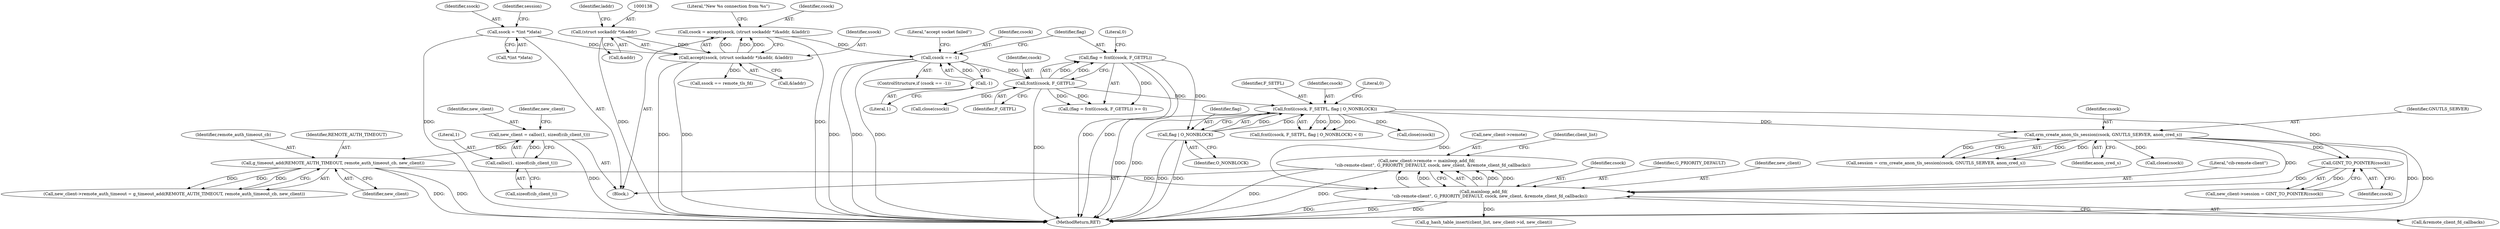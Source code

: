 digraph "0_pacemaker_564f7cc2a51dcd2f28ab12a13394f31be5aa3c93_2@pointer" {
"1000269" [label="(Call,new_client->remote = mainloop_add_fd(\n         \"cib-remote-client\", G_PRIORITY_DEFAULT, csock, new_client, &remote_client_fd_callbacks))"];
"1000273" [label="(Call,mainloop_add_fd(\n         \"cib-remote-client\", G_PRIORITY_DEFAULT, csock, new_client, &remote_client_fd_callbacks))"];
"1000205" [label="(Call,crm_create_anon_tls_session(csock, GNUTLS_SERVER, anon_cred_s))"];
"1000176" [label="(Call,fcntl(csock, F_SETFL, flag | O_NONBLOCK))"];
"1000169" [label="(Call,fcntl(csock, F_GETFL))"];
"1000156" [label="(Call,csock == -1)"];
"1000133" [label="(Call,csock = accept(ssock, (struct sockaddr *)&addr, &laddr))"];
"1000135" [label="(Call,accept(ssock, (struct sockaddr *)&addr, &laddr))"];
"1000113" [label="(Call,ssock = *(int *)data)"];
"1000137" [label="(Call,(struct sockaddr *)&addr)"];
"1000158" [label="(Call,-1)"];
"1000179" [label="(Call,flag | O_NONBLOCK)"];
"1000167" [label="(Call,flag = fcntl(csock, F_GETFL))"];
"1000267" [label="(Call,GINT_TO_POINTER(csock))"];
"1000242" [label="(Call,g_timeout_add(REMOTE_AUTH_TIMEOUT, remote_auth_timeout_cb, new_client))"];
"1000222" [label="(Call,new_client = calloc(1, sizeof(cib_client_t)))"];
"1000224" [label="(Call,calloc(1, sizeof(cib_client_t)))"];
"1000159" [label="(Literal,1)"];
"1000208" [label="(Identifier,anon_cred_s)"];
"1000177" [label="(Identifier,csock)"];
"1000156" [label="(Call,csock == -1)"];
"1000278" [label="(Call,&remote_client_fd_callbacks)"];
"1000162" [label="(Literal,\"accept socket failed\")"];
"1000230" [label="(Identifier,new_client)"];
"1000176" [label="(Call,fcntl(csock, F_SETFL, flag | O_NONBLOCK))"];
"1000263" [label="(Call,new_client->session = GINT_TO_POINTER(csock))"];
"1000222" [label="(Call,new_client = calloc(1, sizeof(cib_client_t)))"];
"1000267" [label="(Call,GINT_TO_POINTER(csock))"];
"1000114" [label="(Identifier,ssock)"];
"1000245" [label="(Identifier,new_client)"];
"1000276" [label="(Identifier,csock)"];
"1000146" [label="(Call,ssock == remote_tls_fd)"];
"1000244" [label="(Identifier,remote_auth_timeout_cb)"];
"1000226" [label="(Call,sizeof(cib_client_t))"];
"1000225" [label="(Literal,1)"];
"1000141" [label="(Call,&laddr)"];
"1000216" [label="(Call,close(csock))"];
"1000169" [label="(Call,fcntl(csock, F_GETFL))"];
"1000166" [label="(Call,(flag = fcntl(csock, F_GETFL)) >= 0)"];
"1000171" [label="(Identifier,F_GETFL)"];
"1000139" [label="(Call,&addr)"];
"1000137" [label="(Call,(struct sockaddr *)&addr)"];
"1000288" [label="(MethodReturn,RET)"];
"1000207" [label="(Identifier,GNUTLS_SERVER)"];
"1000115" [label="(Call,*(int *)data)"];
"1000280" [label="(Call,g_hash_table_insert(client_list, new_client->id, new_client))"];
"1000172" [label="(Literal,0)"];
"1000270" [label="(Call,new_client->remote)"];
"1000144" [label="(Literal,\"New %s connection from %s\")"];
"1000179" [label="(Call,flag | O_NONBLOCK)"];
"1000157" [label="(Identifier,csock)"];
"1000203" [label="(Call,session = crm_create_anon_tls_session(csock, GNUTLS_SERVER, anon_cred_s))"];
"1000268" [label="(Identifier,csock)"];
"1000224" [label="(Call,calloc(1, sizeof(cib_client_t)))"];
"1000158" [label="(Call,-1)"];
"1000275" [label="(Identifier,G_PRIORITY_DEFAULT)"];
"1000273" [label="(Call,mainloop_add_fd(\n         \"cib-remote-client\", G_PRIORITY_DEFAULT, csock, new_client, &remote_client_fd_callbacks))"];
"1000242" [label="(Call,g_timeout_add(REMOTE_AUTH_TIMEOUT, remote_auth_timeout_cb, new_client))"];
"1000281" [label="(Identifier,client_list)"];
"1000182" [label="(Literal,0)"];
"1000238" [label="(Call,new_client->remote_auth_timeout = g_timeout_add(REMOTE_AUTH_TIMEOUT, remote_auth_timeout_cb, new_client))"];
"1000223" [label="(Identifier,new_client)"];
"1000277" [label="(Identifier,new_client)"];
"1000170" [label="(Identifier,csock)"];
"1000194" [label="(Call,close(csock))"];
"1000205" [label="(Call,crm_create_anon_tls_session(csock, GNUTLS_SERVER, anon_cred_s))"];
"1000206" [label="(Identifier,csock)"];
"1000274" [label="(Literal,\"cib-remote-client\")"];
"1000180" [label="(Identifier,flag)"];
"1000181" [label="(Identifier,O_NONBLOCK)"];
"1000269" [label="(Call,new_client->remote = mainloop_add_fd(\n         \"cib-remote-client\", G_PRIORITY_DEFAULT, csock, new_client, &remote_client_fd_callbacks))"];
"1000167" [label="(Call,flag = fcntl(csock, F_GETFL))"];
"1000175" [label="(Call,fcntl(csock, F_SETFL, flag | O_NONBLOCK) < 0)"];
"1000136" [label="(Identifier,ssock)"];
"1000178" [label="(Identifier,F_SETFL)"];
"1000243" [label="(Identifier,REMOTE_AUTH_TIMEOUT)"];
"1000105" [label="(Block,)"];
"1000155" [label="(ControlStructure,if (csock == -1))"];
"1000133" [label="(Call,csock = accept(ssock, (struct sockaddr *)&addr, &laddr))"];
"1000142" [label="(Identifier,laddr)"];
"1000168" [label="(Identifier,flag)"];
"1000113" [label="(Call,ssock = *(int *)data)"];
"1000186" [label="(Call,close(csock))"];
"1000135" [label="(Call,accept(ssock, (struct sockaddr *)&addr, &laddr))"];
"1000122" [label="(Identifier,session)"];
"1000134" [label="(Identifier,csock)"];
"1000269" -> "1000105"  [label="AST: "];
"1000269" -> "1000273"  [label="CFG: "];
"1000270" -> "1000269"  [label="AST: "];
"1000273" -> "1000269"  [label="AST: "];
"1000281" -> "1000269"  [label="CFG: "];
"1000269" -> "1000288"  [label="DDG: "];
"1000269" -> "1000288"  [label="DDG: "];
"1000273" -> "1000269"  [label="DDG: "];
"1000273" -> "1000269"  [label="DDG: "];
"1000273" -> "1000269"  [label="DDG: "];
"1000273" -> "1000269"  [label="DDG: "];
"1000273" -> "1000269"  [label="DDG: "];
"1000273" -> "1000278"  [label="CFG: "];
"1000274" -> "1000273"  [label="AST: "];
"1000275" -> "1000273"  [label="AST: "];
"1000276" -> "1000273"  [label="AST: "];
"1000277" -> "1000273"  [label="AST: "];
"1000278" -> "1000273"  [label="AST: "];
"1000273" -> "1000288"  [label="DDG: "];
"1000273" -> "1000288"  [label="DDG: "];
"1000273" -> "1000288"  [label="DDG: "];
"1000205" -> "1000273"  [label="DDG: "];
"1000267" -> "1000273"  [label="DDG: "];
"1000176" -> "1000273"  [label="DDG: "];
"1000242" -> "1000273"  [label="DDG: "];
"1000273" -> "1000280"  [label="DDG: "];
"1000205" -> "1000203"  [label="AST: "];
"1000205" -> "1000208"  [label="CFG: "];
"1000206" -> "1000205"  [label="AST: "];
"1000207" -> "1000205"  [label="AST: "];
"1000208" -> "1000205"  [label="AST: "];
"1000203" -> "1000205"  [label="CFG: "];
"1000205" -> "1000288"  [label="DDG: "];
"1000205" -> "1000288"  [label="DDG: "];
"1000205" -> "1000203"  [label="DDG: "];
"1000205" -> "1000203"  [label="DDG: "];
"1000205" -> "1000203"  [label="DDG: "];
"1000176" -> "1000205"  [label="DDG: "];
"1000205" -> "1000216"  [label="DDG: "];
"1000205" -> "1000267"  [label="DDG: "];
"1000176" -> "1000175"  [label="AST: "];
"1000176" -> "1000179"  [label="CFG: "];
"1000177" -> "1000176"  [label="AST: "];
"1000178" -> "1000176"  [label="AST: "];
"1000179" -> "1000176"  [label="AST: "];
"1000182" -> "1000176"  [label="CFG: "];
"1000176" -> "1000288"  [label="DDG: "];
"1000176" -> "1000288"  [label="DDG: "];
"1000176" -> "1000175"  [label="DDG: "];
"1000176" -> "1000175"  [label="DDG: "];
"1000176" -> "1000175"  [label="DDG: "];
"1000169" -> "1000176"  [label="DDG: "];
"1000179" -> "1000176"  [label="DDG: "];
"1000179" -> "1000176"  [label="DDG: "];
"1000176" -> "1000186"  [label="DDG: "];
"1000176" -> "1000267"  [label="DDG: "];
"1000169" -> "1000167"  [label="AST: "];
"1000169" -> "1000171"  [label="CFG: "];
"1000170" -> "1000169"  [label="AST: "];
"1000171" -> "1000169"  [label="AST: "];
"1000167" -> "1000169"  [label="CFG: "];
"1000169" -> "1000288"  [label="DDG: "];
"1000169" -> "1000166"  [label="DDG: "];
"1000169" -> "1000166"  [label="DDG: "];
"1000169" -> "1000167"  [label="DDG: "];
"1000169" -> "1000167"  [label="DDG: "];
"1000156" -> "1000169"  [label="DDG: "];
"1000169" -> "1000194"  [label="DDG: "];
"1000156" -> "1000155"  [label="AST: "];
"1000156" -> "1000158"  [label="CFG: "];
"1000157" -> "1000156"  [label="AST: "];
"1000158" -> "1000156"  [label="AST: "];
"1000162" -> "1000156"  [label="CFG: "];
"1000168" -> "1000156"  [label="CFG: "];
"1000156" -> "1000288"  [label="DDG: "];
"1000156" -> "1000288"  [label="DDG: "];
"1000156" -> "1000288"  [label="DDG: "];
"1000133" -> "1000156"  [label="DDG: "];
"1000158" -> "1000156"  [label="DDG: "];
"1000133" -> "1000105"  [label="AST: "];
"1000133" -> "1000135"  [label="CFG: "];
"1000134" -> "1000133"  [label="AST: "];
"1000135" -> "1000133"  [label="AST: "];
"1000144" -> "1000133"  [label="CFG: "];
"1000133" -> "1000288"  [label="DDG: "];
"1000135" -> "1000133"  [label="DDG: "];
"1000135" -> "1000133"  [label="DDG: "];
"1000135" -> "1000133"  [label="DDG: "];
"1000135" -> "1000141"  [label="CFG: "];
"1000136" -> "1000135"  [label="AST: "];
"1000137" -> "1000135"  [label="AST: "];
"1000141" -> "1000135"  [label="AST: "];
"1000135" -> "1000288"  [label="DDG: "];
"1000135" -> "1000288"  [label="DDG: "];
"1000113" -> "1000135"  [label="DDG: "];
"1000137" -> "1000135"  [label="DDG: "];
"1000135" -> "1000146"  [label="DDG: "];
"1000113" -> "1000105"  [label="AST: "];
"1000113" -> "1000115"  [label="CFG: "];
"1000114" -> "1000113"  [label="AST: "];
"1000115" -> "1000113"  [label="AST: "];
"1000122" -> "1000113"  [label="CFG: "];
"1000113" -> "1000288"  [label="DDG: "];
"1000137" -> "1000139"  [label="CFG: "];
"1000138" -> "1000137"  [label="AST: "];
"1000139" -> "1000137"  [label="AST: "];
"1000142" -> "1000137"  [label="CFG: "];
"1000137" -> "1000288"  [label="DDG: "];
"1000158" -> "1000159"  [label="CFG: "];
"1000159" -> "1000158"  [label="AST: "];
"1000179" -> "1000181"  [label="CFG: "];
"1000180" -> "1000179"  [label="AST: "];
"1000181" -> "1000179"  [label="AST: "];
"1000179" -> "1000288"  [label="DDG: "];
"1000179" -> "1000288"  [label="DDG: "];
"1000167" -> "1000179"  [label="DDG: "];
"1000167" -> "1000166"  [label="AST: "];
"1000168" -> "1000167"  [label="AST: "];
"1000172" -> "1000167"  [label="CFG: "];
"1000167" -> "1000288"  [label="DDG: "];
"1000167" -> "1000288"  [label="DDG: "];
"1000167" -> "1000166"  [label="DDG: "];
"1000267" -> "1000263"  [label="AST: "];
"1000267" -> "1000268"  [label="CFG: "];
"1000268" -> "1000267"  [label="AST: "];
"1000263" -> "1000267"  [label="CFG: "];
"1000267" -> "1000263"  [label="DDG: "];
"1000242" -> "1000238"  [label="AST: "];
"1000242" -> "1000245"  [label="CFG: "];
"1000243" -> "1000242"  [label="AST: "];
"1000244" -> "1000242"  [label="AST: "];
"1000245" -> "1000242"  [label="AST: "];
"1000238" -> "1000242"  [label="CFG: "];
"1000242" -> "1000288"  [label="DDG: "];
"1000242" -> "1000288"  [label="DDG: "];
"1000242" -> "1000238"  [label="DDG: "];
"1000242" -> "1000238"  [label="DDG: "];
"1000242" -> "1000238"  [label="DDG: "];
"1000222" -> "1000242"  [label="DDG: "];
"1000222" -> "1000105"  [label="AST: "];
"1000222" -> "1000224"  [label="CFG: "];
"1000223" -> "1000222"  [label="AST: "];
"1000224" -> "1000222"  [label="AST: "];
"1000230" -> "1000222"  [label="CFG: "];
"1000222" -> "1000288"  [label="DDG: "];
"1000224" -> "1000222"  [label="DDG: "];
"1000224" -> "1000226"  [label="CFG: "];
"1000225" -> "1000224"  [label="AST: "];
"1000226" -> "1000224"  [label="AST: "];
}
